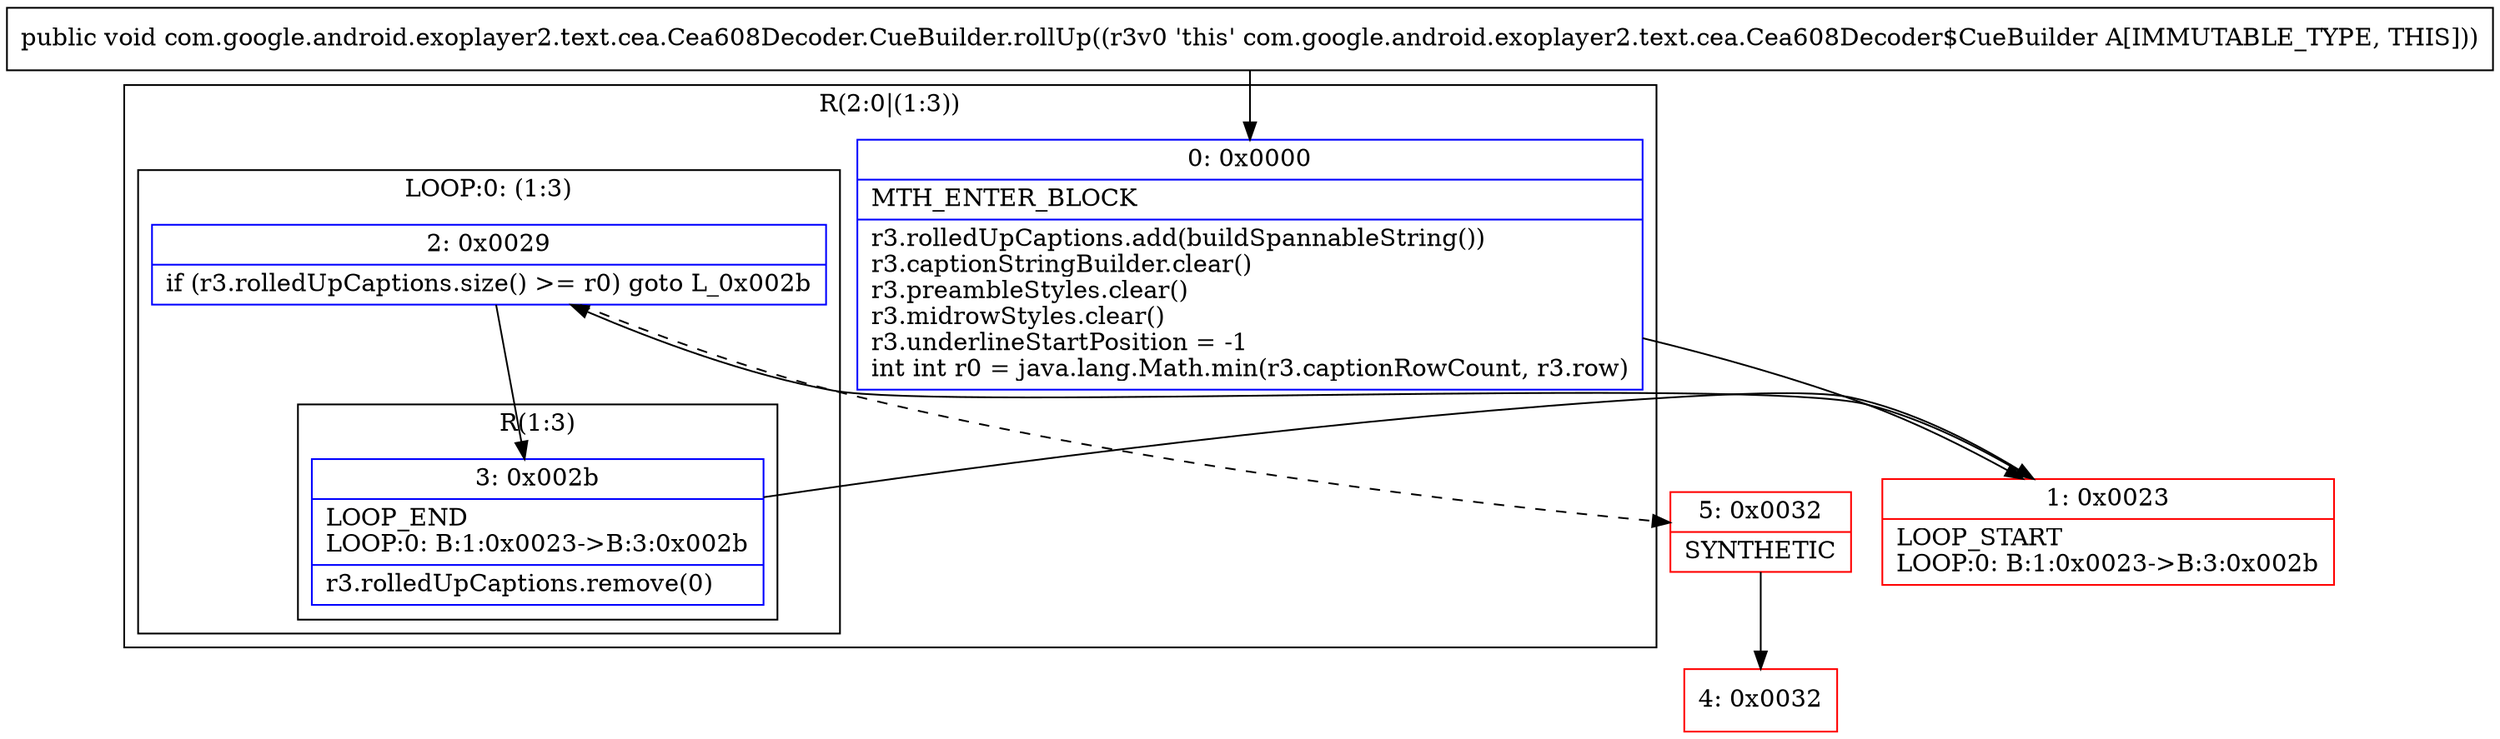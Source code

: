 digraph "CFG forcom.google.android.exoplayer2.text.cea.Cea608Decoder.CueBuilder.rollUp()V" {
subgraph cluster_Region_328699396 {
label = "R(2:0|(1:3))";
node [shape=record,color=blue];
Node_0 [shape=record,label="{0\:\ 0x0000|MTH_ENTER_BLOCK\l|r3.rolledUpCaptions.add(buildSpannableString())\lr3.captionStringBuilder.clear()\lr3.preambleStyles.clear()\lr3.midrowStyles.clear()\lr3.underlineStartPosition = \-1\lint int r0 = java.lang.Math.min(r3.captionRowCount, r3.row)\l}"];
subgraph cluster_LoopRegion_177740094 {
label = "LOOP:0: (1:3)";
node [shape=record,color=blue];
Node_2 [shape=record,label="{2\:\ 0x0029|if (r3.rolledUpCaptions.size() \>= r0) goto L_0x002b\l}"];
subgraph cluster_Region_1852432332 {
label = "R(1:3)";
node [shape=record,color=blue];
Node_3 [shape=record,label="{3\:\ 0x002b|LOOP_END\lLOOP:0: B:1:0x0023\-\>B:3:0x002b\l|r3.rolledUpCaptions.remove(0)\l}"];
}
}
}
Node_1 [shape=record,color=red,label="{1\:\ 0x0023|LOOP_START\lLOOP:0: B:1:0x0023\-\>B:3:0x002b\l}"];
Node_4 [shape=record,color=red,label="{4\:\ 0x0032}"];
Node_5 [shape=record,color=red,label="{5\:\ 0x0032|SYNTHETIC\l}"];
MethodNode[shape=record,label="{public void com.google.android.exoplayer2.text.cea.Cea608Decoder.CueBuilder.rollUp((r3v0 'this' com.google.android.exoplayer2.text.cea.Cea608Decoder$CueBuilder A[IMMUTABLE_TYPE, THIS])) }"];
MethodNode -> Node_0;
Node_0 -> Node_1;
Node_2 -> Node_3;
Node_2 -> Node_5[style=dashed];
Node_3 -> Node_1;
Node_1 -> Node_2;
Node_5 -> Node_4;
}

